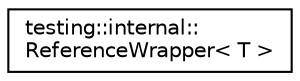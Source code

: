 digraph "Graphical Class Hierarchy"
{
  edge [fontname="Helvetica",fontsize="10",labelfontname="Helvetica",labelfontsize="10"];
  node [fontname="Helvetica",fontsize="10",shape=record];
  rankdir="LR";
  Node1 [label="testing::internal::\lReferenceWrapper\< T \>",height=0.2,width=0.4,color="black", fillcolor="white", style="filled",URL="$classtesting_1_1internal_1_1_reference_wrapper.html"];
}
